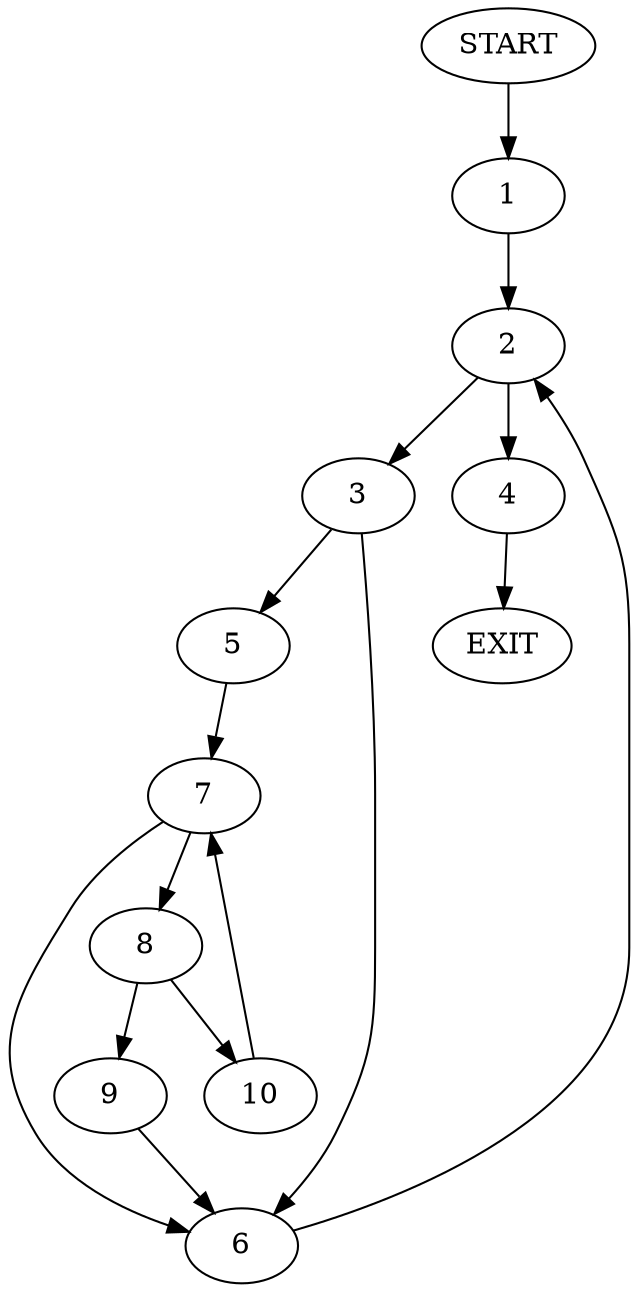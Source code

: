 digraph {
0 [label="START"]
11 [label="EXIT"]
0 -> 1
1 -> 2
2 -> 3
2 -> 4
3 -> 5
3 -> 6
4 -> 11
5 -> 7
6 -> 2
7 -> 6
7 -> 8
8 -> 9
8 -> 10
9 -> 6
10 -> 7
}
